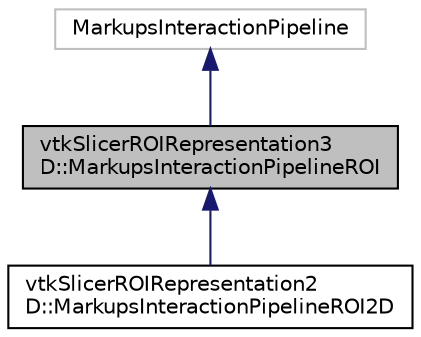 digraph "vtkSlicerROIRepresentation3D::MarkupsInteractionPipelineROI"
{
  bgcolor="transparent";
  edge [fontname="Helvetica",fontsize="10",labelfontname="Helvetica",labelfontsize="10"];
  node [fontname="Helvetica",fontsize="10",shape=record];
  Node0 [label="vtkSlicerROIRepresentation3\lD::MarkupsInteractionPipelineROI",height=0.2,width=0.4,color="black", fillcolor="grey75", style="filled", fontcolor="black"];
  Node1 -> Node0 [dir="back",color="midnightblue",fontsize="10",style="solid",fontname="Helvetica"];
  Node1 [label="MarkupsInteractionPipeline",height=0.2,width=0.4,color="grey75"];
  Node0 -> Node2 [dir="back",color="midnightblue",fontsize="10",style="solid",fontname="Helvetica"];
  Node2 [label="vtkSlicerROIRepresentation2\lD::MarkupsInteractionPipelineROI2D",height=0.2,width=0.4,color="black",URL="$classvtkSlicerROIRepresentation2D_1_1MarkupsInteractionPipelineROI2D.html"];
}
